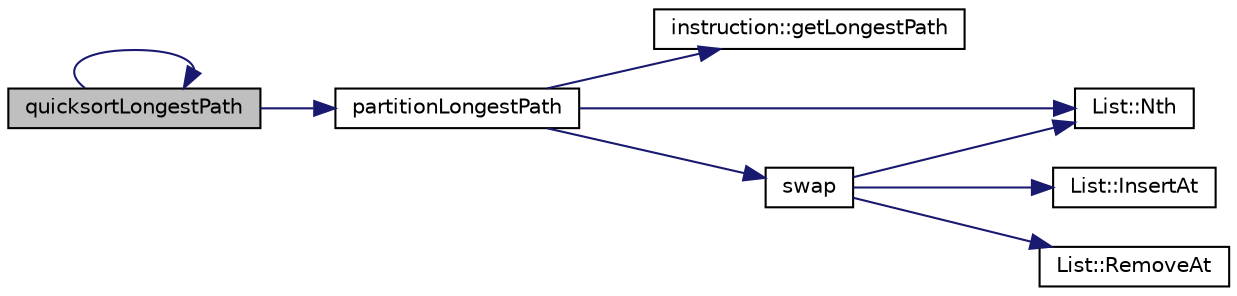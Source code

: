 digraph G
{
  edge [fontname="Helvetica",fontsize="10",labelfontname="Helvetica",labelfontsize="10"];
  node [fontname="Helvetica",fontsize="10",shape=record];
  rankdir=LR;
  Node1 [label="quicksortLongestPath",height=0.2,width=0.4,color="black", fillcolor="grey75", style="filled" fontcolor="black"];
  Node1 -> Node2 [color="midnightblue",fontsize="10",style="solid",fontname="Helvetica"];
  Node2 [label="partitionLongestPath",height=0.2,width=0.4,color="black", fillcolor="white", style="filled",URL="$binaryTranslator_2quickSort_8cpp.html#ab89021bdedd9cf3069b0abdfa7e5e585"];
  Node2 -> Node3 [color="midnightblue",fontsize="10",style="solid",fontname="Helvetica"];
  Node3 [label="instruction::getLongestPath",height=0.2,width=0.4,color="black", fillcolor="white", style="filled",URL="$classinstruction.html#af4d93f837096be4e0dd2fe8951b1114e"];
  Node2 -> Node4 [color="midnightblue",fontsize="10",style="solid",fontname="Helvetica"];
  Node4 [label="List::Nth",height=0.2,width=0.4,color="black", fillcolor="white", style="filled",URL="$classList.html#a5eb964816de33c85e1d46658ddf8c6c4"];
  Node2 -> Node5 [color="midnightblue",fontsize="10",style="solid",fontname="Helvetica"];
  Node5 [label="swap",height=0.2,width=0.4,color="black", fillcolor="white", style="filled",URL="$binaryTranslator_2quickSort_8cpp.html#a9b60d58c6031a4013f0a26bdd29d78ff"];
  Node5 -> Node6 [color="midnightblue",fontsize="10",style="solid",fontname="Helvetica"];
  Node6 [label="List::InsertAt",height=0.2,width=0.4,color="black", fillcolor="white", style="filled",URL="$classList.html#a8d86a82c138b259da6fa0d046aed985b"];
  Node5 -> Node4 [color="midnightblue",fontsize="10",style="solid",fontname="Helvetica"];
  Node5 -> Node7 [color="midnightblue",fontsize="10",style="solid",fontname="Helvetica"];
  Node7 [label="List::RemoveAt",height=0.2,width=0.4,color="black", fillcolor="white", style="filled",URL="$classList.html#af17f72d263f90d53ea8501b5b1853470"];
  Node1 -> Node1 [color="midnightblue",fontsize="10",style="solid",fontname="Helvetica"];
}
